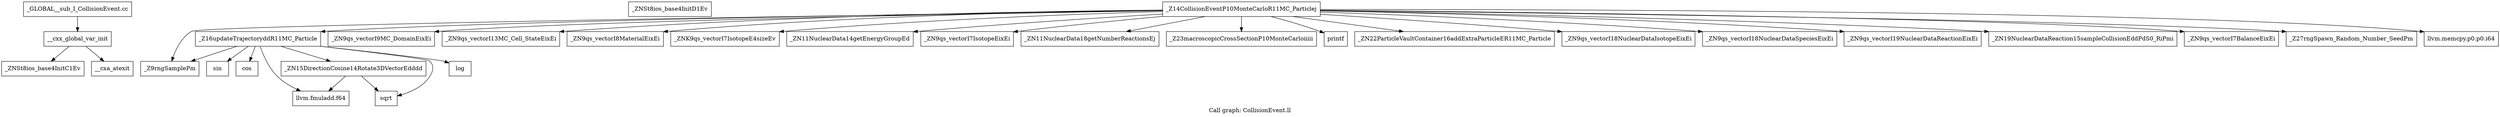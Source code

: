 digraph "Call graph: CollisionEvent.ll" {
	label="Call graph: CollisionEvent.ll";

	Node0x55785a6539c0 [shape=record,label="{__cxx_global_var_init}"];
	Node0x55785a6539c0 -> Node0x55785a654ba0;
	Node0x55785a6539c0 -> Node0x55785a653bc0;
	Node0x55785a654ba0 [shape=record,label="{_ZNSt8ios_base4InitC1Ev}"];
	Node0x55785a653b40 [shape=record,label="{_ZNSt8ios_base4InitD1Ev}"];
	Node0x55785a653bc0 [shape=record,label="{__cxa_atexit}"];
	Node0x55785a6549f0 [shape=record,label="{_Z16updateTrajectoryddR11MC_Particle}"];
	Node0x55785a6549f0 -> Node0x55785a653aa0;
	Node0x55785a6549f0 -> Node0x55785a6518b0;
	Node0x55785a6549f0 -> Node0x55785a653820;
	Node0x55785a6549f0 -> Node0x55785a651240;
	Node0x55785a6549f0 -> Node0x55785a653330;
	Node0x55785a6549f0 -> Node0x55785a656220;
	Node0x55785a6549f0 -> Node0x55785a6521e0;
	Node0x55785a653aa0 [shape=record,label="{_Z9rngSamplePm}"];
	Node0x55785a6518b0 [shape=record,label="{sin}"];
	Node0x55785a653820 [shape=record,label="{cos}"];
	Node0x55785a653330 [shape=record,label="{sqrt}"];
	Node0x55785a651240 [shape=record,label="{llvm.fmuladd.f64}"];
	Node0x55785a656220 [shape=record,label="{_ZN15DirectionCosine14Rotate3DVectorEdddd}"];
	Node0x55785a656220 -> Node0x55785a651240;
	Node0x55785a656220 -> Node0x55785a653330;
	Node0x55785a6521e0 [shape=record,label="{log}"];
	Node0x55785a652740 [shape=record,label="{_Z14CollisionEventP10MonteCarloR11MC_Particlej}"];
	Node0x55785a652740 -> Node0x55785a664550;
	Node0x55785a652740 -> Node0x55785a66ea40;
	Node0x55785a652740 -> Node0x55785a653aa0;
	Node0x55785a652740 -> Node0x55785a66e8f0;
	Node0x55785a652740 -> Node0x55785a66e650;
	Node0x55785a652740 -> Node0x55785a6622b0;
	Node0x55785a652740 -> Node0x55785a6711e0;
	Node0x55785a652740 -> Node0x55785a64fb60;
	Node0x55785a652740 -> Node0x55785a666170;
	Node0x55785a652740 -> Node0x55785a6656e0;
	Node0x55785a652740 -> Node0x55785a6603b0;
	Node0x55785a652740 -> Node0x55785a65d8e0;
	Node0x55785a652740 -> Node0x55785a66dd50;
	Node0x55785a652740 -> Node0x55785a659380;
	Node0x55785a652740 -> Node0x55785a659d20;
	Node0x55785a652740 -> Node0x55785a65a0a0;
	Node0x55785a652740 -> Node0x55785a6549f0;
	Node0x55785a652740 -> Node0x55785a65d370;
	Node0x55785a652740 -> Node0x55785a65ca70;
	Node0x55785a6622b0 [shape=record,label="{_ZN11NuclearData14getEnergyGroupEd}"];
	Node0x55785a669640 [shape=record,label="{_GLOBAL__sub_I_CollisionEvent.cc}"];
	Node0x55785a669640 -> Node0x55785a6539c0;
	Node0x55785a664550 [shape=record,label="{_ZN9qs_vectorI9MC_DomainEixEi}"];
	Node0x55785a66ea40 [shape=record,label="{_ZN9qs_vectorI13MC_Cell_StateEixEi}"];
	Node0x55785a66e8f0 [shape=record,label="{_ZN9qs_vectorI8MaterialEixEi}"];
	Node0x55785a66e650 [shape=record,label="{_ZNK9qs_vectorI7IsotopeE4sizeEv}"];
	Node0x55785a6711e0 [shape=record,label="{_ZN9qs_vectorI7IsotopeEixEi}"];
	Node0x55785a64fb60 [shape=record,label="{_ZN11NuclearData18getNumberReactionsEj}"];
	Node0x55785a666170 [shape=record,label="{_Z23macroscopicCrossSectionP10MonteCarloiiiii}"];
	Node0x55785a6656e0 [shape=record,label="{printf}"];
	Node0x55785a65d8e0 [shape=record,label="{_ZN9qs_vectorI18NuclearDataIsotopeEixEi}"];
	Node0x55785a66dd50 [shape=record,label="{_ZN9qs_vectorI18NuclearDataSpeciesEixEi}"];
	Node0x55785a659380 [shape=record,label="{_ZN9qs_vectorI19NuclearDataReactionEixEi}"];
	Node0x55785a659d20 [shape=record,label="{_ZN19NuclearDataReaction15sampleCollisionEddPdS0_RiPmi}"];
	Node0x55785a65a0a0 [shape=record,label="{_ZN9qs_vectorI7BalanceEixEi}"];
	Node0x55785a65ca70 [shape=record,label="{llvm.memcpy.p0.p0.i64}"];
	Node0x55785a65d370 [shape=record,label="{_Z27rngSpawn_Random_Number_SeedPm}"];
	Node0x55785a6603b0 [shape=record,label="{_ZN22ParticleVaultContainer16addExtraParticleER11MC_Particle}"];
}
